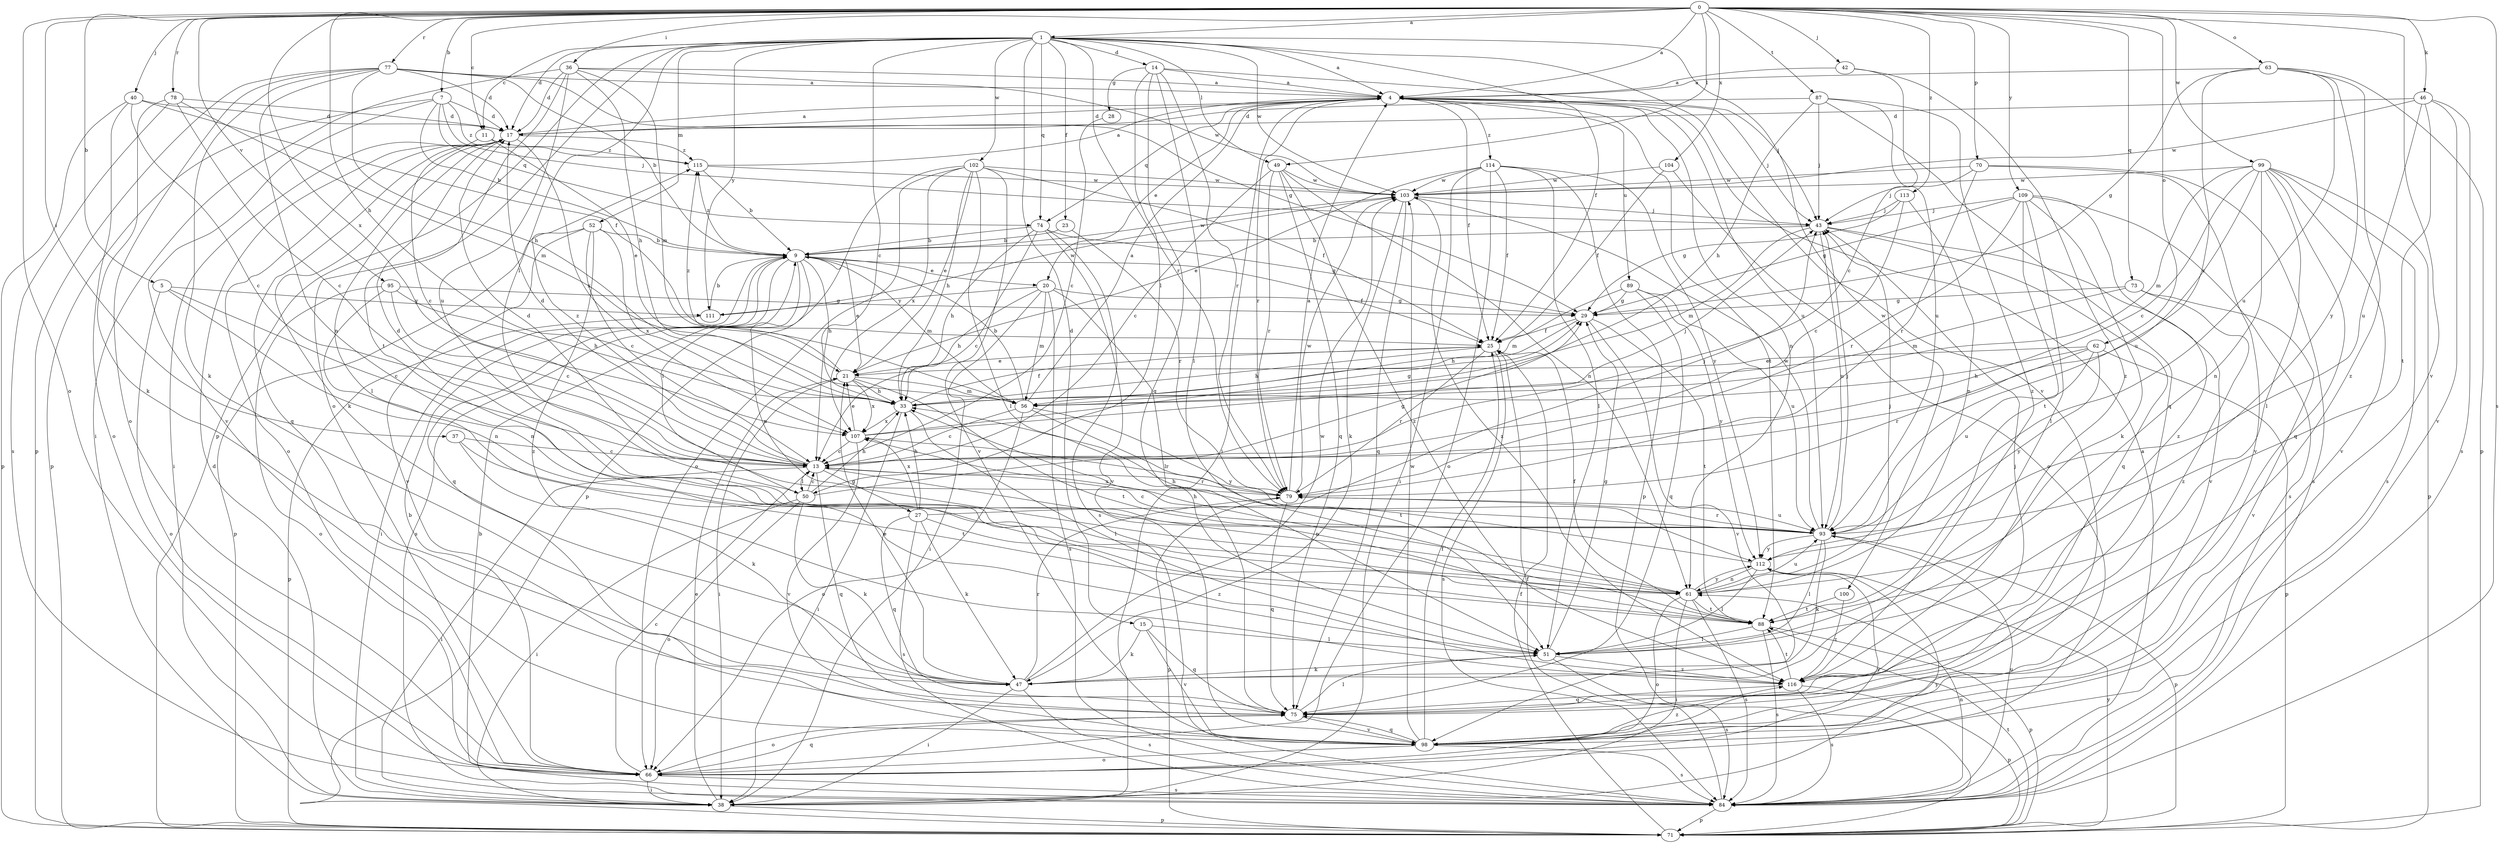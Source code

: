 strict digraph  {
0;
1;
4;
5;
7;
9;
11;
13;
14;
15;
17;
20;
21;
23;
25;
27;
28;
29;
33;
36;
37;
38;
40;
42;
43;
46;
47;
49;
50;
51;
52;
56;
61;
62;
63;
66;
70;
71;
73;
74;
75;
77;
78;
79;
84;
87;
88;
89;
93;
95;
98;
99;
100;
102;
103;
104;
107;
109;
111;
112;
113;
114;
115;
116;
0 -> 1  [label=a];
0 -> 4  [label=a];
0 -> 5  [label=b];
0 -> 7  [label=b];
0 -> 11  [label=c];
0 -> 33  [label=h];
0 -> 36  [label=i];
0 -> 37  [label=i];
0 -> 40  [label=j];
0 -> 42  [label=j];
0 -> 46  [label=k];
0 -> 49  [label=l];
0 -> 62  [label=o];
0 -> 63  [label=o];
0 -> 66  [label=o];
0 -> 70  [label=p];
0 -> 73  [label=q];
0 -> 77  [label=r];
0 -> 78  [label=r];
0 -> 84  [label=s];
0 -> 87  [label=t];
0 -> 95  [label=v];
0 -> 98  [label=v];
0 -> 99  [label=w];
0 -> 104  [label=x];
0 -> 107  [label=x];
0 -> 109  [label=y];
0 -> 113  [label=z];
1 -> 4  [label=a];
1 -> 11  [label=c];
1 -> 13  [label=c];
1 -> 14  [label=d];
1 -> 15  [label=d];
1 -> 17  [label=d];
1 -> 23  [label=f];
1 -> 25  [label=f];
1 -> 49  [label=l];
1 -> 50  [label=l];
1 -> 52  [label=m];
1 -> 66  [label=o];
1 -> 71  [label=p];
1 -> 74  [label=q];
1 -> 79  [label=r];
1 -> 98  [label=v];
1 -> 100  [label=w];
1 -> 102  [label=w];
1 -> 103  [label=w];
1 -> 111  [label=y];
4 -> 17  [label=d];
4 -> 20  [label=e];
4 -> 25  [label=f];
4 -> 38  [label=i];
4 -> 43  [label=j];
4 -> 61  [label=n];
4 -> 74  [label=q];
4 -> 79  [label=r];
4 -> 88  [label=t];
4 -> 89  [label=u];
4 -> 93  [label=u];
4 -> 114  [label=z];
5 -> 13  [label=c];
5 -> 61  [label=n];
5 -> 66  [label=o];
5 -> 111  [label=y];
7 -> 9  [label=b];
7 -> 17  [label=d];
7 -> 43  [label=j];
7 -> 71  [label=p];
7 -> 74  [label=q];
7 -> 98  [label=v];
7 -> 115  [label=z];
9 -> 20  [label=e];
9 -> 21  [label=e];
9 -> 25  [label=f];
9 -> 33  [label=h];
9 -> 38  [label=i];
9 -> 50  [label=l];
9 -> 56  [label=m];
9 -> 61  [label=n];
9 -> 75  [label=q];
9 -> 84  [label=s];
9 -> 103  [label=w];
9 -> 115  [label=z];
11 -> 13  [label=c];
11 -> 21  [label=e];
11 -> 115  [label=z];
13 -> 17  [label=d];
13 -> 27  [label=g];
13 -> 38  [label=i];
13 -> 50  [label=l];
13 -> 61  [label=n];
13 -> 75  [label=q];
13 -> 79  [label=r];
13 -> 115  [label=z];
14 -> 4  [label=a];
14 -> 28  [label=g];
14 -> 43  [label=j];
14 -> 50  [label=l];
14 -> 51  [label=l];
14 -> 75  [label=q];
14 -> 79  [label=r];
15 -> 47  [label=k];
15 -> 51  [label=l];
15 -> 75  [label=q];
15 -> 98  [label=v];
17 -> 4  [label=a];
17 -> 38  [label=i];
17 -> 47  [label=k];
17 -> 51  [label=l];
17 -> 66  [label=o];
17 -> 75  [label=q];
17 -> 107  [label=x];
17 -> 115  [label=z];
20 -> 29  [label=g];
20 -> 33  [label=h];
20 -> 38  [label=i];
20 -> 51  [label=l];
20 -> 56  [label=m];
20 -> 84  [label=s];
20 -> 111  [label=y];
21 -> 33  [label=h];
21 -> 38  [label=i];
21 -> 56  [label=m];
21 -> 88  [label=t];
21 -> 107  [label=x];
21 -> 115  [label=z];
23 -> 9  [label=b];
23 -> 79  [label=r];
25 -> 21  [label=e];
25 -> 33  [label=h];
25 -> 79  [label=r];
25 -> 84  [label=s];
27 -> 33  [label=h];
27 -> 43  [label=j];
27 -> 47  [label=k];
27 -> 75  [label=q];
27 -> 84  [label=s];
27 -> 107  [label=x];
27 -> 116  [label=z];
28 -> 13  [label=c];
29 -> 25  [label=f];
29 -> 33  [label=h];
29 -> 88  [label=t];
29 -> 98  [label=v];
33 -> 25  [label=f];
33 -> 38  [label=i];
33 -> 51  [label=l];
33 -> 107  [label=x];
36 -> 4  [label=a];
36 -> 17  [label=d];
36 -> 33  [label=h];
36 -> 38  [label=i];
36 -> 56  [label=m];
36 -> 88  [label=t];
36 -> 93  [label=u];
36 -> 103  [label=w];
37 -> 13  [label=c];
37 -> 47  [label=k];
37 -> 88  [label=t];
38 -> 17  [label=d];
38 -> 21  [label=e];
38 -> 71  [label=p];
38 -> 112  [label=y];
40 -> 13  [label=c];
40 -> 17  [label=d];
40 -> 25  [label=f];
40 -> 66  [label=o];
40 -> 71  [label=p];
42 -> 4  [label=a];
42 -> 13  [label=c];
42 -> 116  [label=z];
43 -> 9  [label=b];
43 -> 56  [label=m];
43 -> 75  [label=q];
43 -> 93  [label=u];
43 -> 98  [label=v];
46 -> 17  [label=d];
46 -> 84  [label=s];
46 -> 88  [label=t];
46 -> 93  [label=u];
46 -> 98  [label=v];
46 -> 103  [label=w];
47 -> 21  [label=e];
47 -> 38  [label=i];
47 -> 79  [label=r];
47 -> 84  [label=s];
47 -> 103  [label=w];
49 -> 13  [label=c];
49 -> 61  [label=n];
49 -> 75  [label=q];
49 -> 79  [label=r];
49 -> 103  [label=w];
49 -> 116  [label=z];
50 -> 13  [label=c];
50 -> 29  [label=g];
50 -> 33  [label=h];
50 -> 38  [label=i];
50 -> 47  [label=k];
50 -> 66  [label=o];
51 -> 29  [label=g];
51 -> 47  [label=k];
51 -> 84  [label=s];
51 -> 116  [label=z];
52 -> 9  [label=b];
52 -> 13  [label=c];
52 -> 71  [label=p];
52 -> 98  [label=v];
52 -> 107  [label=x];
52 -> 116  [label=z];
56 -> 4  [label=a];
56 -> 9  [label=b];
56 -> 13  [label=c];
56 -> 66  [label=o];
56 -> 88  [label=t];
56 -> 112  [label=y];
61 -> 33  [label=h];
61 -> 38  [label=i];
61 -> 43  [label=j];
61 -> 66  [label=o];
61 -> 84  [label=s];
61 -> 88  [label=t];
61 -> 93  [label=u];
61 -> 112  [label=y];
62 -> 21  [label=e];
62 -> 33  [label=h];
62 -> 71  [label=p];
62 -> 79  [label=r];
62 -> 93  [label=u];
62 -> 112  [label=y];
63 -> 4  [label=a];
63 -> 13  [label=c];
63 -> 29  [label=g];
63 -> 71  [label=p];
63 -> 93  [label=u];
63 -> 112  [label=y];
63 -> 116  [label=z];
66 -> 9  [label=b];
66 -> 13  [label=c];
66 -> 38  [label=i];
66 -> 75  [label=q];
66 -> 84  [label=s];
66 -> 112  [label=y];
70 -> 43  [label=j];
70 -> 79  [label=r];
70 -> 84  [label=s];
70 -> 98  [label=v];
70 -> 103  [label=w];
71 -> 25  [label=f];
71 -> 88  [label=t];
71 -> 112  [label=y];
73 -> 29  [label=g];
73 -> 56  [label=m];
73 -> 98  [label=v];
73 -> 116  [label=z];
74 -> 9  [label=b];
74 -> 13  [label=c];
74 -> 29  [label=g];
74 -> 33  [label=h];
74 -> 84  [label=s];
74 -> 98  [label=v];
75 -> 43  [label=j];
75 -> 51  [label=l];
75 -> 66  [label=o];
75 -> 98  [label=v];
77 -> 4  [label=a];
77 -> 9  [label=b];
77 -> 17  [label=d];
77 -> 29  [label=g];
77 -> 33  [label=h];
77 -> 47  [label=k];
77 -> 61  [label=n];
77 -> 66  [label=o];
77 -> 71  [label=p];
78 -> 13  [label=c];
78 -> 17  [label=d];
78 -> 47  [label=k];
78 -> 56  [label=m];
78 -> 84  [label=s];
79 -> 4  [label=a];
79 -> 17  [label=d];
79 -> 71  [label=p];
79 -> 75  [label=q];
79 -> 93  [label=u];
79 -> 103  [label=w];
84 -> 4  [label=a];
84 -> 9  [label=b];
84 -> 25  [label=f];
84 -> 61  [label=n];
84 -> 71  [label=p];
84 -> 93  [label=u];
87 -> 17  [label=d];
87 -> 33  [label=h];
87 -> 43  [label=j];
87 -> 75  [label=q];
87 -> 93  [label=u];
87 -> 116  [label=z];
88 -> 25  [label=f];
88 -> 51  [label=l];
88 -> 71  [label=p];
88 -> 84  [label=s];
89 -> 29  [label=g];
89 -> 56  [label=m];
89 -> 75  [label=q];
89 -> 93  [label=u];
89 -> 112  [label=y];
93 -> 13  [label=c];
93 -> 17  [label=d];
93 -> 43  [label=j];
93 -> 47  [label=k];
93 -> 51  [label=l];
93 -> 71  [label=p];
93 -> 79  [label=r];
93 -> 103  [label=w];
93 -> 107  [label=x];
93 -> 112  [label=y];
95 -> 13  [label=c];
95 -> 29  [label=g];
95 -> 33  [label=h];
95 -> 61  [label=n];
95 -> 66  [label=o];
98 -> 25  [label=f];
98 -> 66  [label=o];
98 -> 75  [label=q];
98 -> 84  [label=s];
98 -> 103  [label=w];
98 -> 116  [label=z];
99 -> 13  [label=c];
99 -> 51  [label=l];
99 -> 56  [label=m];
99 -> 61  [label=n];
99 -> 71  [label=p];
99 -> 75  [label=q];
99 -> 84  [label=s];
99 -> 93  [label=u];
99 -> 98  [label=v];
99 -> 103  [label=w];
100 -> 88  [label=t];
100 -> 116  [label=z];
102 -> 21  [label=e];
102 -> 25  [label=f];
102 -> 33  [label=h];
102 -> 51  [label=l];
102 -> 66  [label=o];
102 -> 71  [label=p];
102 -> 98  [label=v];
102 -> 103  [label=w];
102 -> 107  [label=x];
103 -> 43  [label=j];
103 -> 47  [label=k];
103 -> 75  [label=q];
103 -> 116  [label=z];
104 -> 25  [label=f];
104 -> 66  [label=o];
104 -> 103  [label=w];
107 -> 13  [label=c];
107 -> 21  [label=e];
107 -> 29  [label=g];
107 -> 43  [label=j];
107 -> 79  [label=r];
107 -> 98  [label=v];
109 -> 29  [label=g];
109 -> 43  [label=j];
109 -> 47  [label=k];
109 -> 51  [label=l];
109 -> 79  [label=r];
109 -> 84  [label=s];
109 -> 88  [label=t];
109 -> 116  [label=z];
111 -> 9  [label=b];
111 -> 71  [label=p];
111 -> 103  [label=w];
112 -> 33  [label=h];
112 -> 51  [label=l];
112 -> 61  [label=n];
113 -> 13  [label=c];
113 -> 29  [label=g];
113 -> 43  [label=j];
113 -> 61  [label=n];
114 -> 21  [label=e];
114 -> 25  [label=f];
114 -> 38  [label=i];
114 -> 51  [label=l];
114 -> 66  [label=o];
114 -> 71  [label=p];
114 -> 103  [label=w];
114 -> 112  [label=y];
115 -> 4  [label=a];
115 -> 9  [label=b];
115 -> 103  [label=w];
116 -> 71  [label=p];
116 -> 75  [label=q];
116 -> 84  [label=s];
116 -> 88  [label=t];
}
